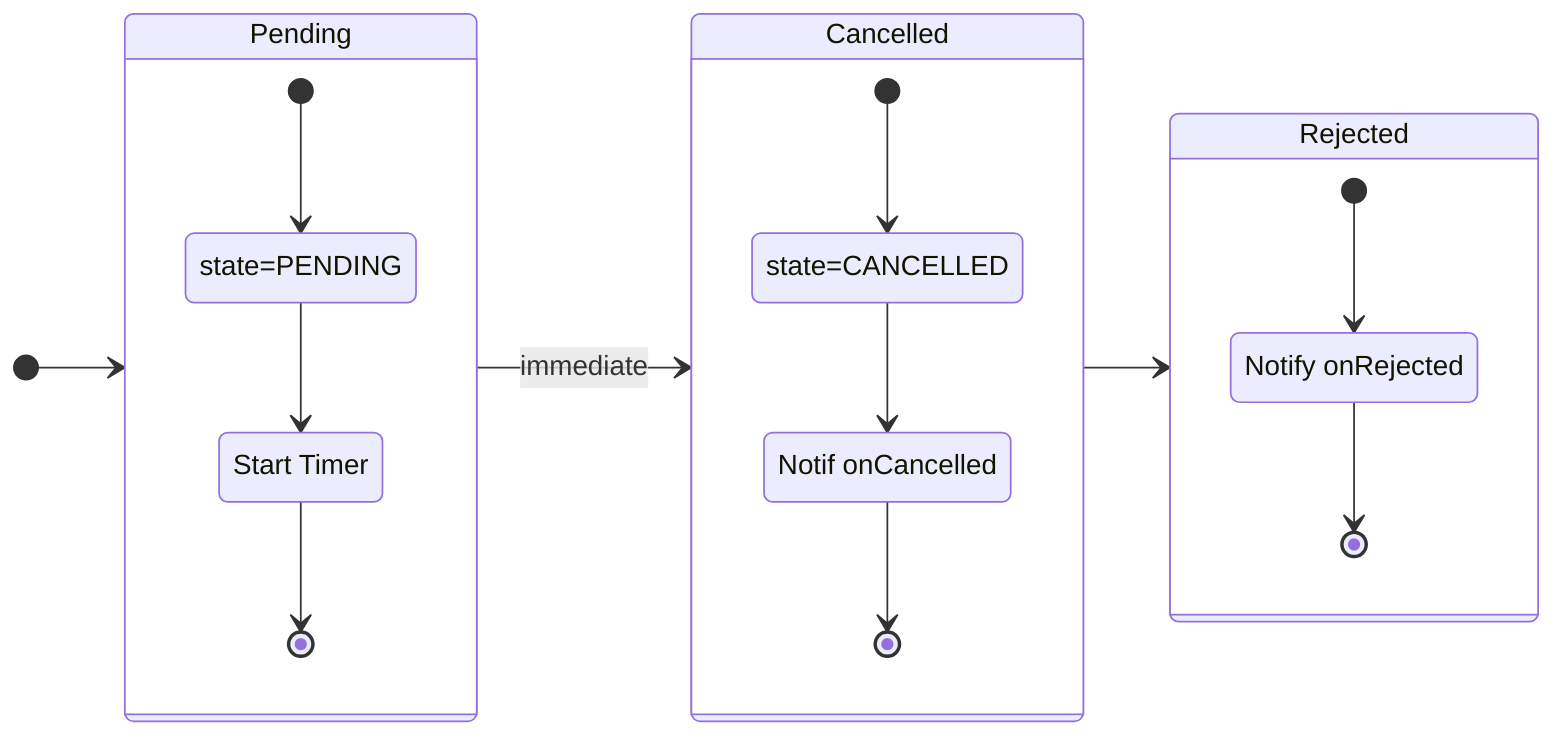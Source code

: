 stateDiagram-v2
    direction LR
    [*] --> Pending
    Pending --> Cancelled : immediate
    Cancelled --> Rejected

    state Pending {
      [*] --> state=PENDING
      state=PENDING --> Timer
      Timer --> [*]
      Timer : Start Timer
    }

    state Rejected {
      [*] --> NotifyRejected
      NotifyRejected --> [*]
      NotifyRejected : Notify onRejected
    }

    state Cancelled {
      [*] --> state=CANCELLED
      state=CANCELLED --> NotifyCancelled
      NotifyCancelled --> [*]
      NotifyCancelled: Notif onCancelled
    }